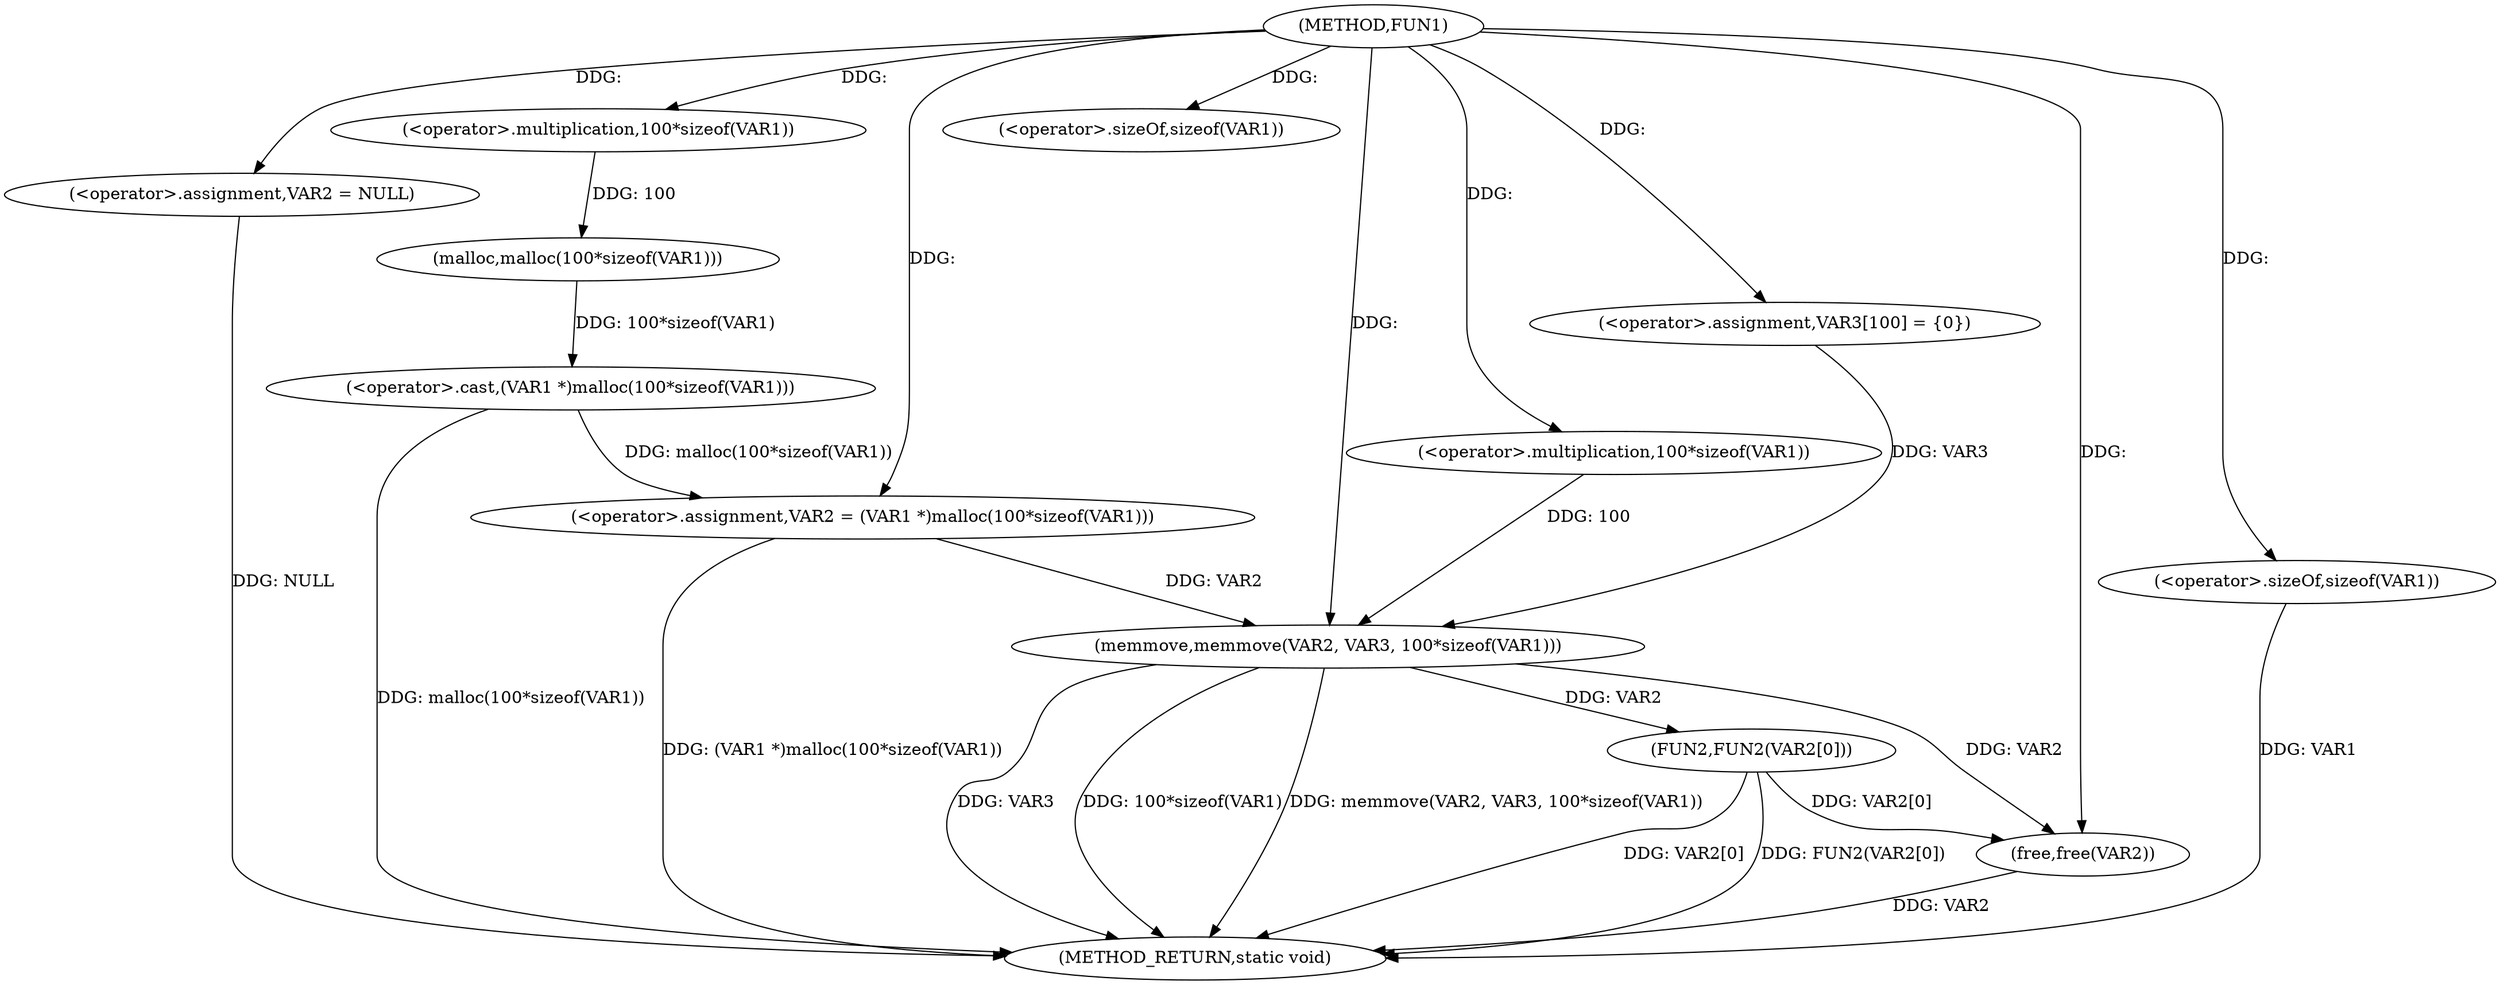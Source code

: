 digraph FUN1 {  
"1000100" [label = "(METHOD,FUN1)" ]
"1000132" [label = "(METHOD_RETURN,static void)" ]
"1000103" [label = "(<operator>.assignment,VAR2 = NULL)" ]
"1000106" [label = "(<operator>.assignment,VAR2 = (VAR1 *)malloc(100*sizeof(VAR1)))" ]
"1000108" [label = "(<operator>.cast,(VAR1 *)malloc(100*sizeof(VAR1)))" ]
"1000110" [label = "(malloc,malloc(100*sizeof(VAR1)))" ]
"1000111" [label = "(<operator>.multiplication,100*sizeof(VAR1))" ]
"1000113" [label = "(<operator>.sizeOf,sizeof(VAR1))" ]
"1000117" [label = "(<operator>.assignment,VAR3[100] = {0})" ]
"1000119" [label = "(memmove,memmove(VAR2, VAR3, 100*sizeof(VAR1)))" ]
"1000122" [label = "(<operator>.multiplication,100*sizeof(VAR1))" ]
"1000124" [label = "(<operator>.sizeOf,sizeof(VAR1))" ]
"1000126" [label = "(FUN2,FUN2(VAR2[0]))" ]
"1000130" [label = "(free,free(VAR2))" ]
  "1000124" -> "1000132"  [ label = "DDG: VAR1"] 
  "1000106" -> "1000132"  [ label = "DDG: (VAR1 *)malloc(100*sizeof(VAR1))"] 
  "1000103" -> "1000132"  [ label = "DDG: NULL"] 
  "1000119" -> "1000132"  [ label = "DDG: VAR3"] 
  "1000126" -> "1000132"  [ label = "DDG: VAR2[0]"] 
  "1000108" -> "1000132"  [ label = "DDG: malloc(100*sizeof(VAR1))"] 
  "1000119" -> "1000132"  [ label = "DDG: 100*sizeof(VAR1)"] 
  "1000119" -> "1000132"  [ label = "DDG: memmove(VAR2, VAR3, 100*sizeof(VAR1))"] 
  "1000126" -> "1000132"  [ label = "DDG: FUN2(VAR2[0])"] 
  "1000130" -> "1000132"  [ label = "DDG: VAR2"] 
  "1000100" -> "1000103"  [ label = "DDG: "] 
  "1000108" -> "1000106"  [ label = "DDG: malloc(100*sizeof(VAR1))"] 
  "1000100" -> "1000106"  [ label = "DDG: "] 
  "1000110" -> "1000108"  [ label = "DDG: 100*sizeof(VAR1)"] 
  "1000111" -> "1000110"  [ label = "DDG: 100"] 
  "1000100" -> "1000111"  [ label = "DDG: "] 
  "1000100" -> "1000113"  [ label = "DDG: "] 
  "1000100" -> "1000117"  [ label = "DDG: "] 
  "1000106" -> "1000119"  [ label = "DDG: VAR2"] 
  "1000100" -> "1000119"  [ label = "DDG: "] 
  "1000117" -> "1000119"  [ label = "DDG: VAR3"] 
  "1000122" -> "1000119"  [ label = "DDG: 100"] 
  "1000100" -> "1000122"  [ label = "DDG: "] 
  "1000100" -> "1000124"  [ label = "DDG: "] 
  "1000119" -> "1000126"  [ label = "DDG: VAR2"] 
  "1000126" -> "1000130"  [ label = "DDG: VAR2[0]"] 
  "1000119" -> "1000130"  [ label = "DDG: VAR2"] 
  "1000100" -> "1000130"  [ label = "DDG: "] 
}
